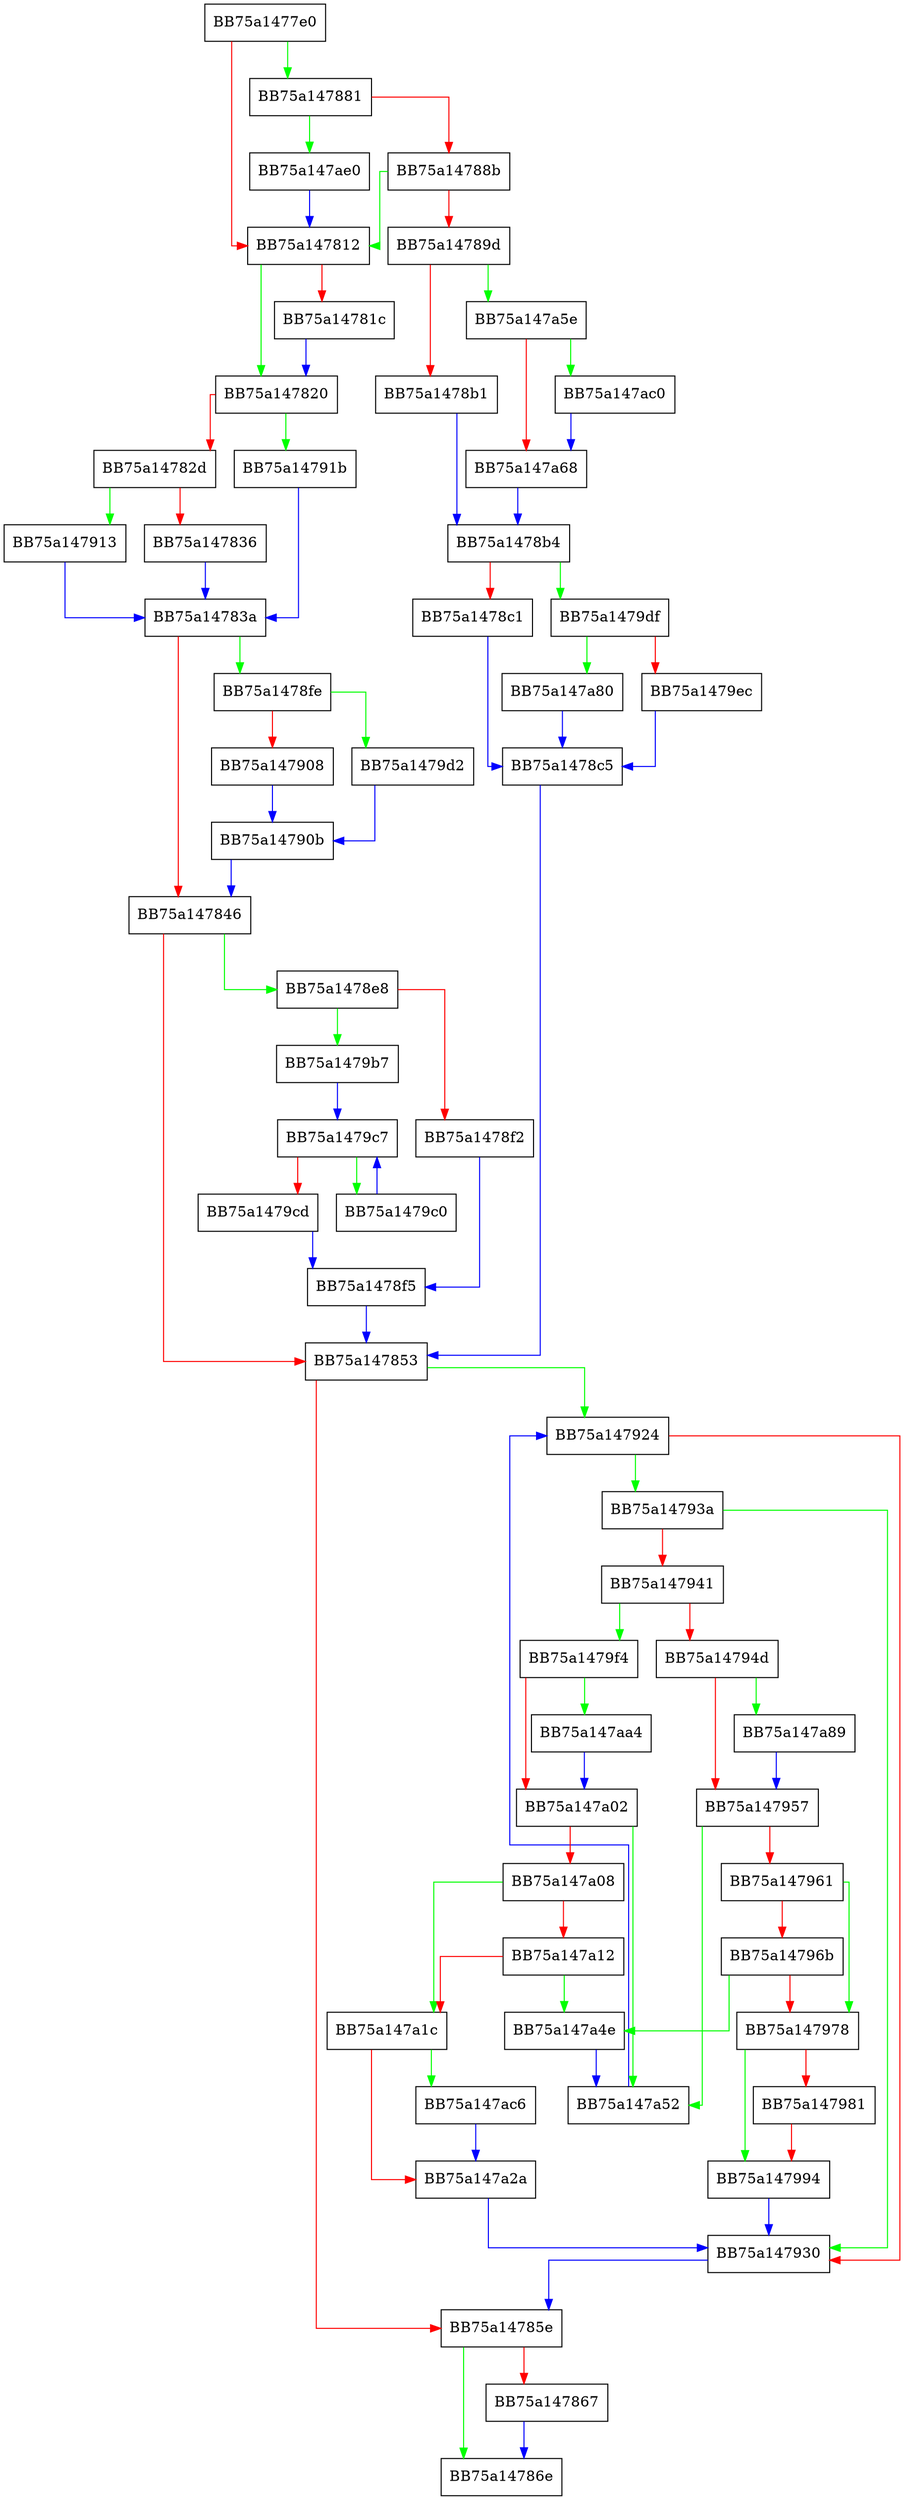 digraph _Extract {
  node [shape="box"];
  graph [splines=ortho];
  BB75a1477e0 -> BB75a147881 [color="green"];
  BB75a1477e0 -> BB75a147812 [color="red"];
  BB75a147812 -> BB75a147820 [color="green"];
  BB75a147812 -> BB75a14781c [color="red"];
  BB75a14781c -> BB75a147820 [color="blue"];
  BB75a147820 -> BB75a14791b [color="green"];
  BB75a147820 -> BB75a14782d [color="red"];
  BB75a14782d -> BB75a147913 [color="green"];
  BB75a14782d -> BB75a147836 [color="red"];
  BB75a147836 -> BB75a14783a [color="blue"];
  BB75a14783a -> BB75a1478fe [color="green"];
  BB75a14783a -> BB75a147846 [color="red"];
  BB75a147846 -> BB75a1478e8 [color="green"];
  BB75a147846 -> BB75a147853 [color="red"];
  BB75a147853 -> BB75a147924 [color="green"];
  BB75a147853 -> BB75a14785e [color="red"];
  BB75a14785e -> BB75a14786e [color="green"];
  BB75a14785e -> BB75a147867 [color="red"];
  BB75a147867 -> BB75a14786e [color="blue"];
  BB75a147881 -> BB75a147ae0 [color="green"];
  BB75a147881 -> BB75a14788b [color="red"];
  BB75a14788b -> BB75a147812 [color="green"];
  BB75a14788b -> BB75a14789d [color="red"];
  BB75a14789d -> BB75a147a5e [color="green"];
  BB75a14789d -> BB75a1478b1 [color="red"];
  BB75a1478b1 -> BB75a1478b4 [color="blue"];
  BB75a1478b4 -> BB75a1479df [color="green"];
  BB75a1478b4 -> BB75a1478c1 [color="red"];
  BB75a1478c1 -> BB75a1478c5 [color="blue"];
  BB75a1478c5 -> BB75a147853 [color="blue"];
  BB75a1478e8 -> BB75a1479b7 [color="green"];
  BB75a1478e8 -> BB75a1478f2 [color="red"];
  BB75a1478f2 -> BB75a1478f5 [color="blue"];
  BB75a1478f5 -> BB75a147853 [color="blue"];
  BB75a1478fe -> BB75a1479d2 [color="green"];
  BB75a1478fe -> BB75a147908 [color="red"];
  BB75a147908 -> BB75a14790b [color="blue"];
  BB75a14790b -> BB75a147846 [color="blue"];
  BB75a147913 -> BB75a14783a [color="blue"];
  BB75a14791b -> BB75a14783a [color="blue"];
  BB75a147924 -> BB75a14793a [color="green"];
  BB75a147924 -> BB75a147930 [color="red"];
  BB75a147930 -> BB75a14785e [color="blue"];
  BB75a14793a -> BB75a147930 [color="green"];
  BB75a14793a -> BB75a147941 [color="red"];
  BB75a147941 -> BB75a1479f4 [color="green"];
  BB75a147941 -> BB75a14794d [color="red"];
  BB75a14794d -> BB75a147a89 [color="green"];
  BB75a14794d -> BB75a147957 [color="red"];
  BB75a147957 -> BB75a147a52 [color="green"];
  BB75a147957 -> BB75a147961 [color="red"];
  BB75a147961 -> BB75a147978 [color="green"];
  BB75a147961 -> BB75a14796b [color="red"];
  BB75a14796b -> BB75a147a4e [color="green"];
  BB75a14796b -> BB75a147978 [color="red"];
  BB75a147978 -> BB75a147994 [color="green"];
  BB75a147978 -> BB75a147981 [color="red"];
  BB75a147981 -> BB75a147994 [color="red"];
  BB75a147994 -> BB75a147930 [color="blue"];
  BB75a1479b7 -> BB75a1479c7 [color="blue"];
  BB75a1479c0 -> BB75a1479c7 [color="blue"];
  BB75a1479c7 -> BB75a1479c0 [color="green"];
  BB75a1479c7 -> BB75a1479cd [color="red"];
  BB75a1479cd -> BB75a1478f5 [color="blue"];
  BB75a1479d2 -> BB75a14790b [color="blue"];
  BB75a1479df -> BB75a147a80 [color="green"];
  BB75a1479df -> BB75a1479ec [color="red"];
  BB75a1479ec -> BB75a1478c5 [color="blue"];
  BB75a1479f4 -> BB75a147aa4 [color="green"];
  BB75a1479f4 -> BB75a147a02 [color="red"];
  BB75a147a02 -> BB75a147a52 [color="green"];
  BB75a147a02 -> BB75a147a08 [color="red"];
  BB75a147a08 -> BB75a147a1c [color="green"];
  BB75a147a08 -> BB75a147a12 [color="red"];
  BB75a147a12 -> BB75a147a4e [color="green"];
  BB75a147a12 -> BB75a147a1c [color="red"];
  BB75a147a1c -> BB75a147ac6 [color="green"];
  BB75a147a1c -> BB75a147a2a [color="red"];
  BB75a147a2a -> BB75a147930 [color="blue"];
  BB75a147a4e -> BB75a147a52 [color="blue"];
  BB75a147a52 -> BB75a147924 [color="blue"];
  BB75a147a5e -> BB75a147ac0 [color="green"];
  BB75a147a5e -> BB75a147a68 [color="red"];
  BB75a147a68 -> BB75a1478b4 [color="blue"];
  BB75a147a80 -> BB75a1478c5 [color="blue"];
  BB75a147a89 -> BB75a147957 [color="blue"];
  BB75a147aa4 -> BB75a147a02 [color="blue"];
  BB75a147ac0 -> BB75a147a68 [color="blue"];
  BB75a147ac6 -> BB75a147a2a [color="blue"];
  BB75a147ae0 -> BB75a147812 [color="blue"];
}